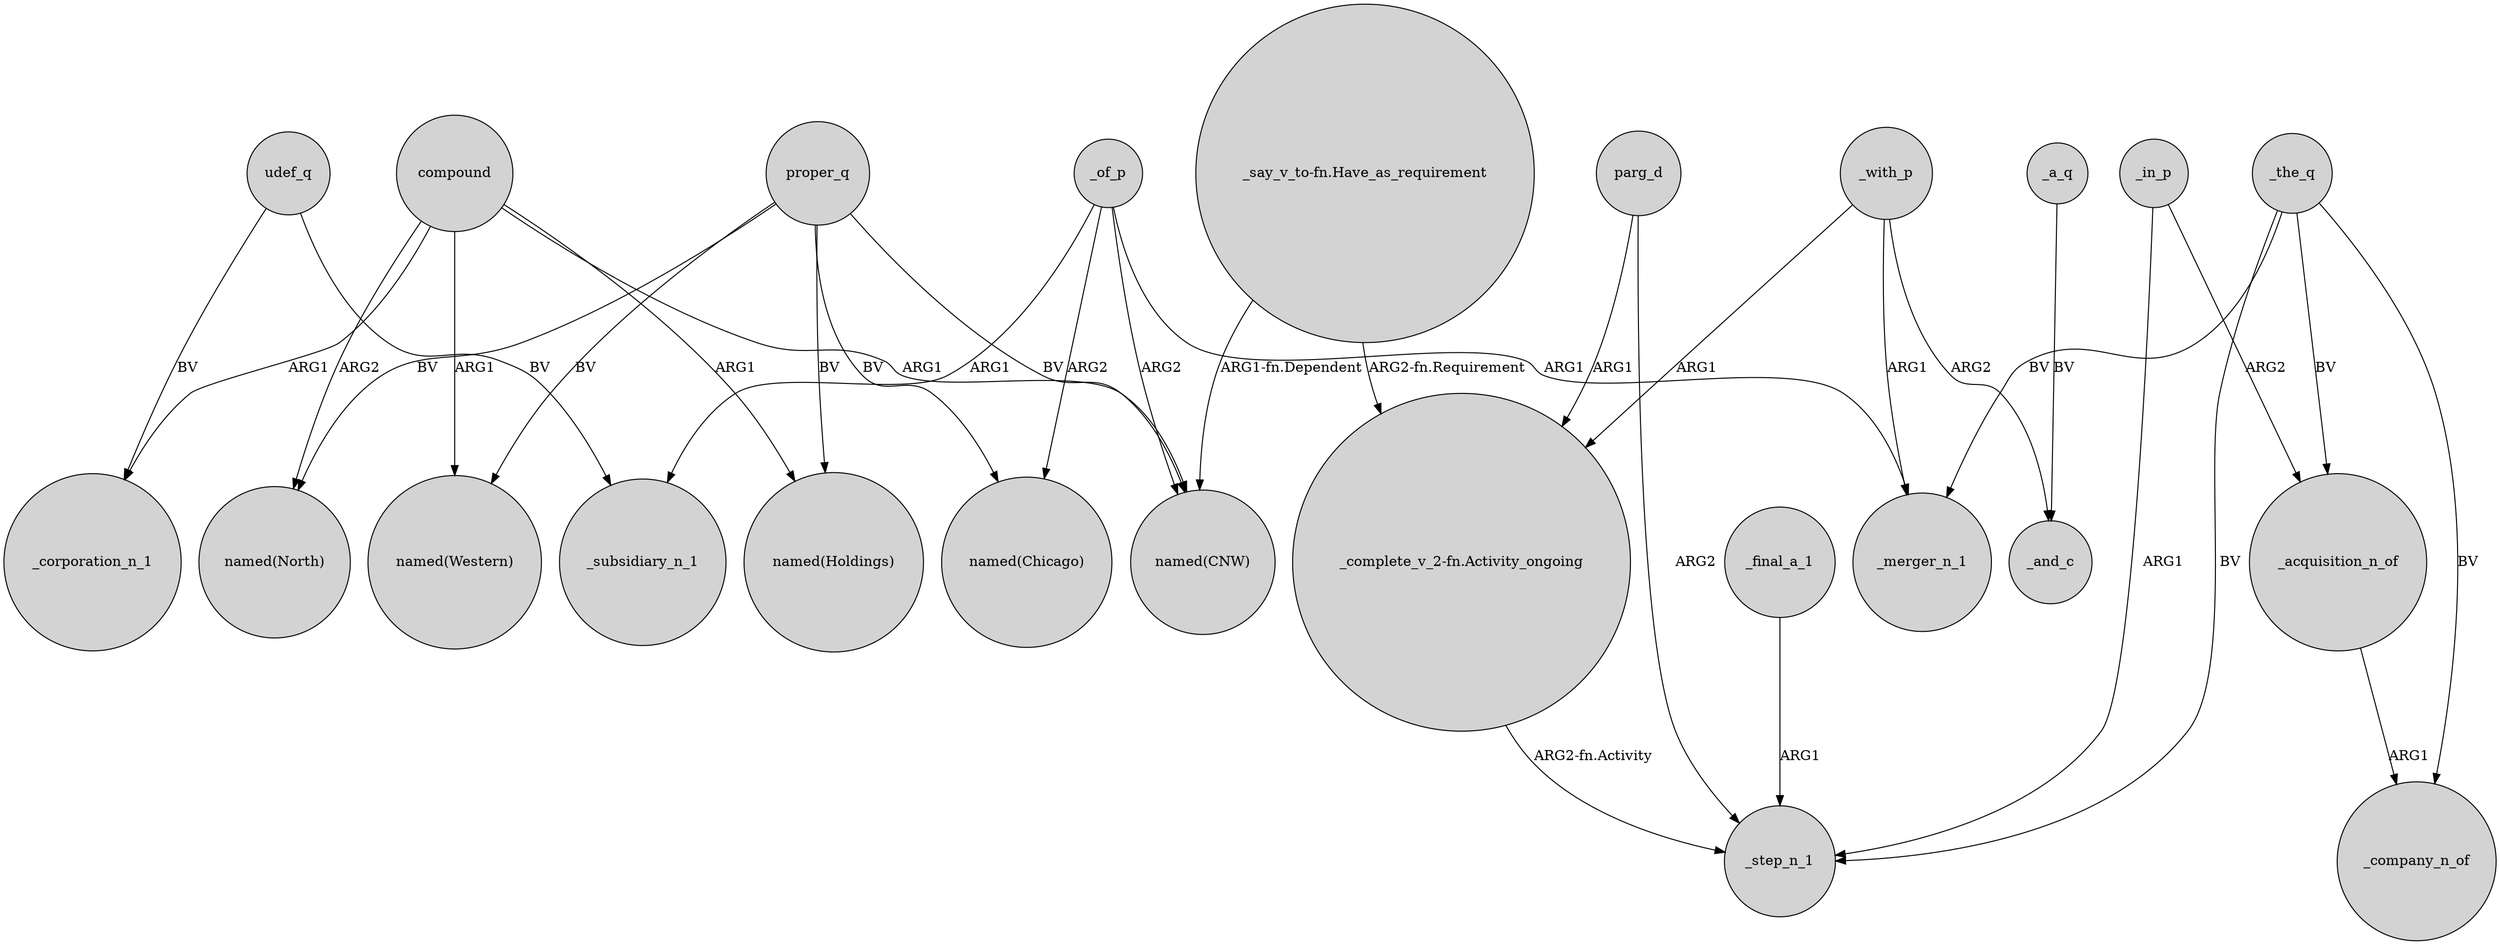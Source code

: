 digraph {
	node [shape=circle style=filled]
	udef_q -> _subsidiary_n_1 [label=BV]
	_of_p -> "named(Chicago)" [label=ARG2]
	_of_p -> _merger_n_1 [label=ARG1]
	proper_q -> "named(North)" [label=BV]
	_the_q -> _step_n_1 [label=BV]
	proper_q -> "named(Western)" [label=BV]
	_the_q -> _merger_n_1 [label=BV]
	_a_q -> _and_c [label=BV]
	_of_p -> _subsidiary_n_1 [label=ARG1]
	_the_q -> _acquisition_n_of [label=BV]
	compound -> "named(CNW)" [label=ARG1]
	_of_p -> "named(CNW)" [label=ARG2]
	parg_d -> _step_n_1 [label=ARG2]
	parg_d -> "_complete_v_2-fn.Activity_ongoing" [label=ARG1]
	compound -> "named(Western)" [label=ARG1]
	proper_q -> "named(Holdings)" [label=BV]
	_in_p -> _step_n_1 [label=ARG1]
	_acquisition_n_of -> _company_n_of [label=ARG1]
	_with_p -> _merger_n_1 [label=ARG1]
	"_complete_v_2-fn.Activity_ongoing" -> _step_n_1 [label="ARG2-fn.Activity"]
	_with_p -> _and_c [label=ARG2]
	proper_q -> "named(Chicago)" [label=BV]
	"_say_v_to-fn.Have_as_requirement" -> "_complete_v_2-fn.Activity_ongoing" [label="ARG2-fn.Requirement"]
	compound -> "named(Holdings)" [label=ARG1]
	udef_q -> _corporation_n_1 [label=BV]
	_with_p -> "_complete_v_2-fn.Activity_ongoing" [label=ARG1]
	compound -> "named(North)" [label=ARG2]
	proper_q -> "named(CNW)" [label=BV]
	"_say_v_to-fn.Have_as_requirement" -> "named(CNW)" [label="ARG1-fn.Dependent"]
	compound -> _corporation_n_1 [label=ARG1]
	_in_p -> _acquisition_n_of [label=ARG2]
	_final_a_1 -> _step_n_1 [label=ARG1]
	_the_q -> _company_n_of [label=BV]
}
